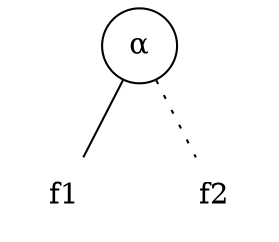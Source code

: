 graph con {
	alpha [shape=circle,label="&#945;"];
	f1 [shape=plaintext,label="f1"];
	f2 [shape=plaintext,label="f2"];
	alpha -- f1;
	alpha -- f2 [style=dotted];
}